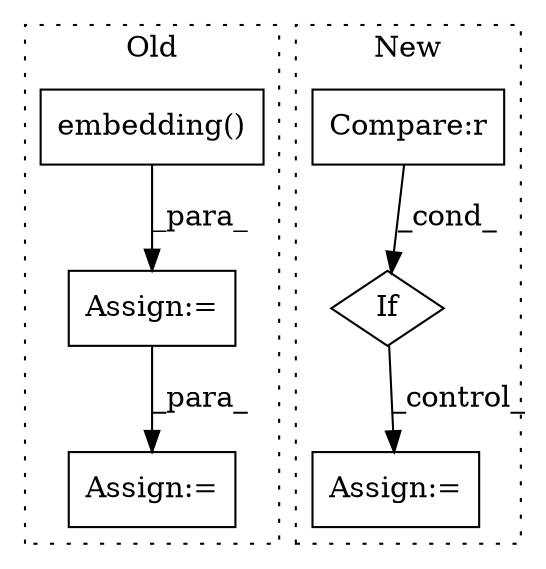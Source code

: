 digraph G {
subgraph cluster0 {
1 [label="embedding()" a="75" s="2251,2291" l="12,1" shape="box"];
4 [label="Assign:=" a="68" s="2373" l="3" shape="box"];
6 [label="Assign:=" a="68" s="2248" l="3" shape="box"];
label = "Old";
style="dotted";
}
subgraph cluster1 {
2 [label="If" a="96" s="2390" l="3" shape="diamond"];
3 [label="Compare:r" a="40" s="2393" l="15" shape="box"];
5 [label="Assign:=" a="68" s="2463" l="3" shape="box"];
label = "New";
style="dotted";
}
1 -> 6 [label="_para_"];
2 -> 5 [label="_control_"];
3 -> 2 [label="_cond_"];
6 -> 4 [label="_para_"];
}